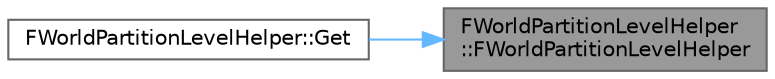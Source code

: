 digraph "FWorldPartitionLevelHelper::FWorldPartitionLevelHelper"
{
 // INTERACTIVE_SVG=YES
 // LATEX_PDF_SIZE
  bgcolor="transparent";
  edge [fontname=Helvetica,fontsize=10,labelfontname=Helvetica,labelfontsize=10];
  node [fontname=Helvetica,fontsize=10,shape=box,height=0.2,width=0.4];
  rankdir="RL";
  Node1 [id="Node000001",label="FWorldPartitionLevelHelper\l::FWorldPartitionLevelHelper",height=0.2,width=0.4,color="gray40", fillcolor="grey60", style="filled", fontcolor="black",tooltip=" "];
  Node1 -> Node2 [id="edge1_Node000001_Node000002",dir="back",color="steelblue1",style="solid",tooltip=" "];
  Node2 [id="Node000002",label="FWorldPartitionLevelHelper::Get",height=0.2,width=0.4,color="grey40", fillcolor="white", style="filled",URL="$dc/da7/classFWorldPartitionLevelHelper.html#a3cf6e21a5b9886682376d41ac7219def",tooltip=" "];
}
